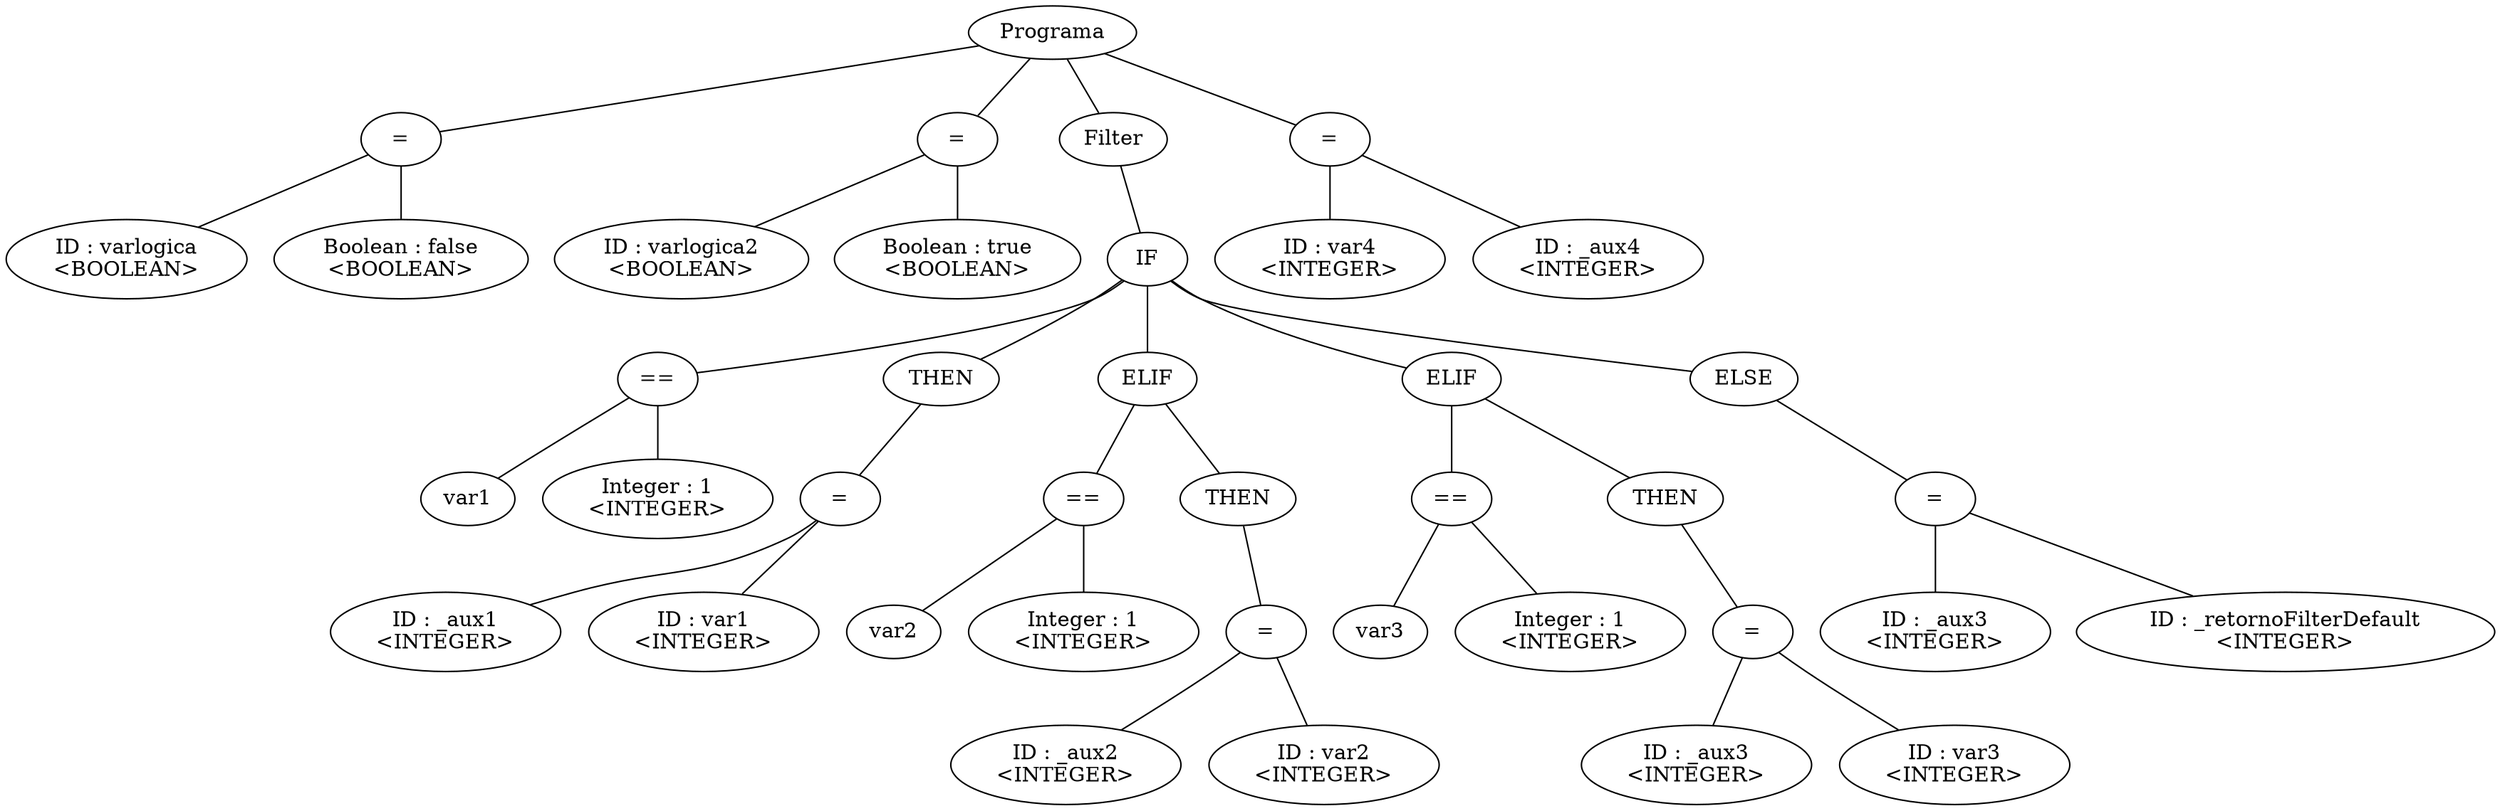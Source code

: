 graph G {nodo_1418921382[label="Programa"]
nodo_259969174[label="="]
nodo_1418921382--nodo_259969174
nodo_925056113[label="ID : varlogica\n<BOOLEAN>"]
nodo_259969174--nodo_925056113
nodo_1481981821[label="Boolean : false\n<BOOLEAN>"]
nodo_259969174--nodo_1481981821
nodo_346533860[label="="]
nodo_1418921382--nodo_346533860
nodo_1839474566[label="ID : varlogica2\n<BOOLEAN>"]
nodo_346533860--nodo_1839474566
nodo_1128947447[label="Boolean : true\n<BOOLEAN>"]
nodo_346533860--nodo_1128947447
nodo_848637748[label="Filter"]
nodo_1418921382--nodo_848637748
nodo_467959309[label="IF"]
nodo_848637748--nodo_467959309
nodo_1462821600[label="=="]
nodo_467959309--nodo_1462821600
nodo_1184670487[label="var1"]
nodo_1462821600--nodo_1184670487
nodo_1575737471[label="Integer : 1\n<INTEGER>"]
nodo_1462821600--nodo_1575737471
nodo_2036671736[label="THEN"]
nodo_467959309--nodo_2036671736
nodo_892340339[label="="]
nodo_2036671736--nodo_892340339
nodo_379027929[label="ID : _aux1\n<INTEGER>"]
nodo_892340339--nodo_379027929
nodo_364682068[label="ID : var1\n<INTEGER>"]
nodo_892340339--nodo_364682068
nodo_1320048931[label="ELIF"]
nodo_467959309--nodo_1320048931
nodo_2078847765[label="=="]
nodo_1320048931--nodo_2078847765
nodo_1364946168[label="var2"]
nodo_2078847765--nodo_1364946168
nodo_541866940[label="Integer : 1\n<INTEGER>"]
nodo_2078847765--nodo_541866940
nodo_1500321867[label="THEN"]
nodo_1320048931--nodo_1500321867
nodo_576287067[label="="]
nodo_1500321867--nodo_576287067
nodo_686810436[label="ID : _aux2\n<INTEGER>"]
nodo_576287067--nodo_686810436
nodo_1765784126[label="ID : var2\n<INTEGER>"]
nodo_576287067--nodo_1765784126
nodo_1296228207[label="ELIF"]
nodo_467959309--nodo_1296228207
nodo_611888181[label="=="]
nodo_1296228207--nodo_611888181
nodo_1936373819[label="var3"]
nodo_611888181--nodo_1936373819
nodo_1737495074[label="Integer : 1\n<INTEGER>"]
nodo_611888181--nodo_1737495074
nodo_2120310795[label="THEN"]
nodo_1296228207--nodo_2120310795
nodo_1560943271[label="="]
nodo_2120310795--nodo_1560943271
nodo_2072500829[label="ID : _aux3\n<INTEGER>"]
nodo_1560943271--nodo_2072500829
nodo_476173837[label="ID : var3\n<INTEGER>"]
nodo_1560943271--nodo_476173837
nodo_462969957[label="ELSE"]
nodo_467959309--nodo_462969957
nodo_1030589643[label="="]
nodo_462969957--nodo_1030589643
nodo_2021518345[label="ID : _aux3\n<INTEGER>"]
nodo_1030589643--nodo_2021518345
nodo_1782484149[label="ID : _retornoFilterDefault\n<INTEGER>"]
nodo_1030589643--nodo_1782484149
nodo_569387796[label="="]
nodo_1418921382--nodo_569387796
nodo_1890250805[label="ID : var4\n<INTEGER>"]
nodo_569387796--nodo_1890250805
nodo_1730168717[label="ID : _aux4\n<INTEGER>"]
nodo_569387796--nodo_1730168717
}
